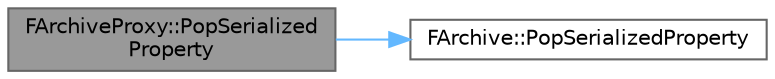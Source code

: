 digraph "FArchiveProxy::PopSerializedProperty"
{
 // INTERACTIVE_SVG=YES
 // LATEX_PDF_SIZE
  bgcolor="transparent";
  edge [fontname=Helvetica,fontsize=10,labelfontname=Helvetica,labelfontsize=10];
  node [fontname=Helvetica,fontsize=10,shape=box,height=0.2,width=0.4];
  rankdir="LR";
  Node1 [id="Node000001",label="FArchiveProxy::PopSerialized\lProperty",height=0.2,width=0.4,color="gray40", fillcolor="grey60", style="filled", fontcolor="black",tooltip="Pops editor-only marker from the stack of currently serialized properties."];
  Node1 -> Node2 [id="edge1_Node000001_Node000002",color="steelblue1",style="solid",tooltip=" "];
  Node2 [id="Node000002",label="FArchive::PopSerializedProperty",height=0.2,width=0.4,color="grey40", fillcolor="white", style="filled",URL="$d0/df8/classFArchive.html#a6d57fa7ad0d2fbd362fd345d5fc99789",tooltip="Pop a property that was previously being serialized off the property stack."];
}
